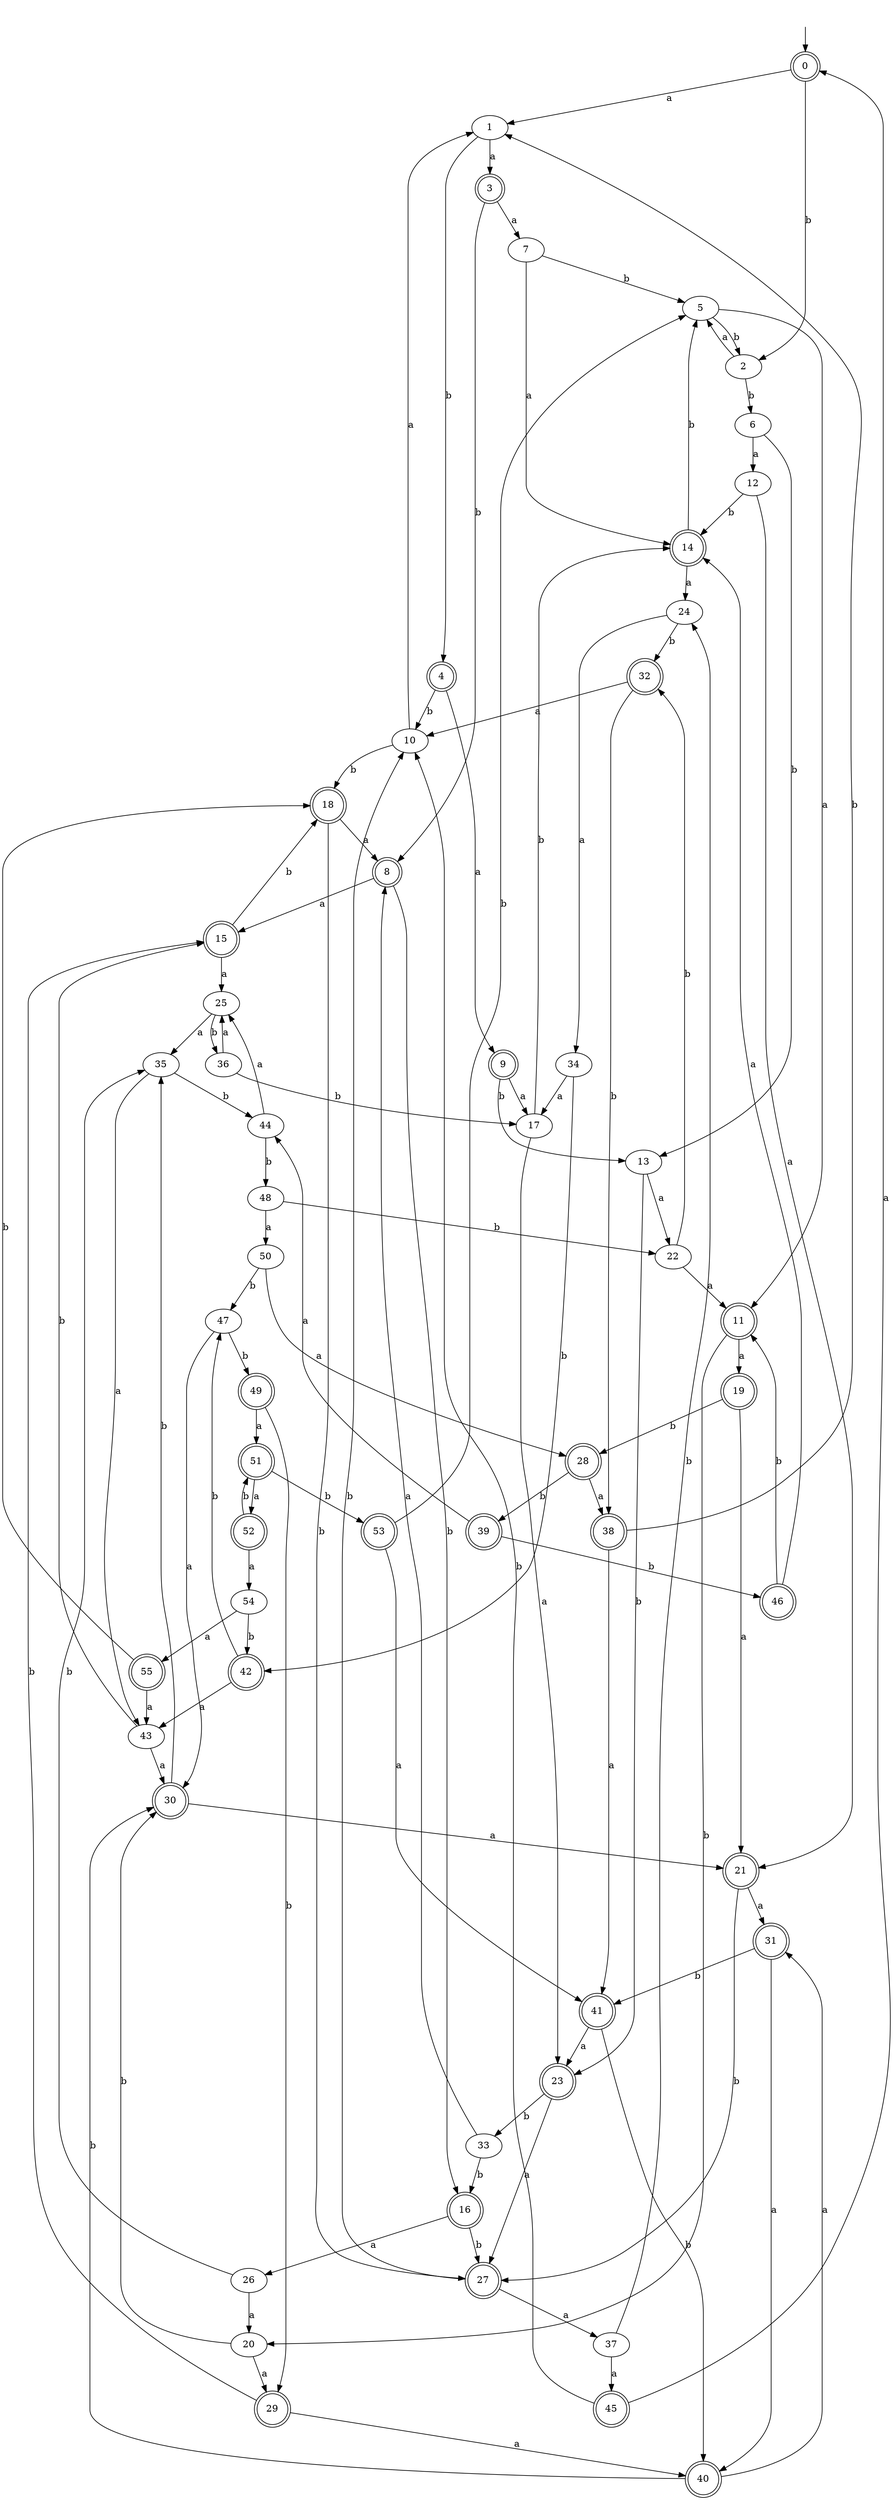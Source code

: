 digraph RandomDFA {
  __start0 [label="", shape=none];
  __start0 -> 0 [label=""];
  0 [shape=circle] [shape=doublecircle]
  0 -> 1 [label="a"]
  0 -> 2 [label="b"]
  1
  1 -> 3 [label="a"]
  1 -> 4 [label="b"]
  2
  2 -> 5 [label="a"]
  2 -> 6 [label="b"]
  3 [shape=doublecircle]
  3 -> 7 [label="a"]
  3 -> 8 [label="b"]
  4 [shape=doublecircle]
  4 -> 9 [label="a"]
  4 -> 10 [label="b"]
  5
  5 -> 11 [label="a"]
  5 -> 2 [label="b"]
  6
  6 -> 12 [label="a"]
  6 -> 13 [label="b"]
  7
  7 -> 14 [label="a"]
  7 -> 5 [label="b"]
  8 [shape=doublecircle]
  8 -> 15 [label="a"]
  8 -> 16 [label="b"]
  9 [shape=doublecircle]
  9 -> 17 [label="a"]
  9 -> 13 [label="b"]
  10
  10 -> 1 [label="a"]
  10 -> 18 [label="b"]
  11 [shape=doublecircle]
  11 -> 19 [label="a"]
  11 -> 20 [label="b"]
  12
  12 -> 21 [label="a"]
  12 -> 14 [label="b"]
  13
  13 -> 22 [label="a"]
  13 -> 23 [label="b"]
  14 [shape=doublecircle]
  14 -> 24 [label="a"]
  14 -> 5 [label="b"]
  15 [shape=doublecircle]
  15 -> 25 [label="a"]
  15 -> 18 [label="b"]
  16 [shape=doublecircle]
  16 -> 26 [label="a"]
  16 -> 27 [label="b"]
  17
  17 -> 23 [label="a"]
  17 -> 14 [label="b"]
  18 [shape=doublecircle]
  18 -> 8 [label="a"]
  18 -> 27 [label="b"]
  19 [shape=doublecircle]
  19 -> 21 [label="a"]
  19 -> 28 [label="b"]
  20
  20 -> 29 [label="a"]
  20 -> 30 [label="b"]
  21 [shape=doublecircle]
  21 -> 31 [label="a"]
  21 -> 27 [label="b"]
  22
  22 -> 11 [label="a"]
  22 -> 32 [label="b"]
  23 [shape=doublecircle]
  23 -> 27 [label="a"]
  23 -> 33 [label="b"]
  24
  24 -> 34 [label="a"]
  24 -> 32 [label="b"]
  25
  25 -> 35 [label="a"]
  25 -> 36 [label="b"]
  26
  26 -> 20 [label="a"]
  26 -> 35 [label="b"]
  27 [shape=doublecircle]
  27 -> 37 [label="a"]
  27 -> 10 [label="b"]
  28 [shape=doublecircle]
  28 -> 38 [label="a"]
  28 -> 39 [label="b"]
  29 [shape=doublecircle]
  29 -> 40 [label="a"]
  29 -> 15 [label="b"]
  30 [shape=doublecircle]
  30 -> 21 [label="a"]
  30 -> 35 [label="b"]
  31 [shape=doublecircle]
  31 -> 40 [label="a"]
  31 -> 41 [label="b"]
  32 [shape=doublecircle]
  32 -> 10 [label="a"]
  32 -> 38 [label="b"]
  33
  33 -> 8 [label="a"]
  33 -> 16 [label="b"]
  34
  34 -> 17 [label="a"]
  34 -> 42 [label="b"]
  35
  35 -> 43 [label="a"]
  35 -> 44 [label="b"]
  36
  36 -> 25 [label="a"]
  36 -> 17 [label="b"]
  37
  37 -> 45 [label="a"]
  37 -> 24 [label="b"]
  38 [shape=doublecircle]
  38 -> 41 [label="a"]
  38 -> 1 [label="b"]
  39 [shape=doublecircle]
  39 -> 44 [label="a"]
  39 -> 46 [label="b"]
  40 [shape=doublecircle]
  40 -> 31 [label="a"]
  40 -> 30 [label="b"]
  41 [shape=doublecircle]
  41 -> 23 [label="a"]
  41 -> 40 [label="b"]
  42 [shape=doublecircle]
  42 -> 43 [label="a"]
  42 -> 47 [label="b"]
  43
  43 -> 30 [label="a"]
  43 -> 15 [label="b"]
  44
  44 -> 25 [label="a"]
  44 -> 48 [label="b"]
  45 [shape=doublecircle]
  45 -> 0 [label="a"]
  45 -> 10 [label="b"]
  46 [shape=doublecircle]
  46 -> 14 [label="a"]
  46 -> 11 [label="b"]
  47
  47 -> 30 [label="a"]
  47 -> 49 [label="b"]
  48
  48 -> 50 [label="a"]
  48 -> 22 [label="b"]
  49 [shape=doublecircle]
  49 -> 51 [label="a"]
  49 -> 29 [label="b"]
  50
  50 -> 28 [label="a"]
  50 -> 47 [label="b"]
  51 [shape=doublecircle]
  51 -> 52 [label="a"]
  51 -> 53 [label="b"]
  52 [shape=doublecircle]
  52 -> 54 [label="a"]
  52 -> 51 [label="b"]
  53 [shape=doublecircle]
  53 -> 41 [label="a"]
  53 -> 5 [label="b"]
  54
  54 -> 55 [label="a"]
  54 -> 42 [label="b"]
  55 [shape=doublecircle]
  55 -> 43 [label="a"]
  55 -> 18 [label="b"]
}
